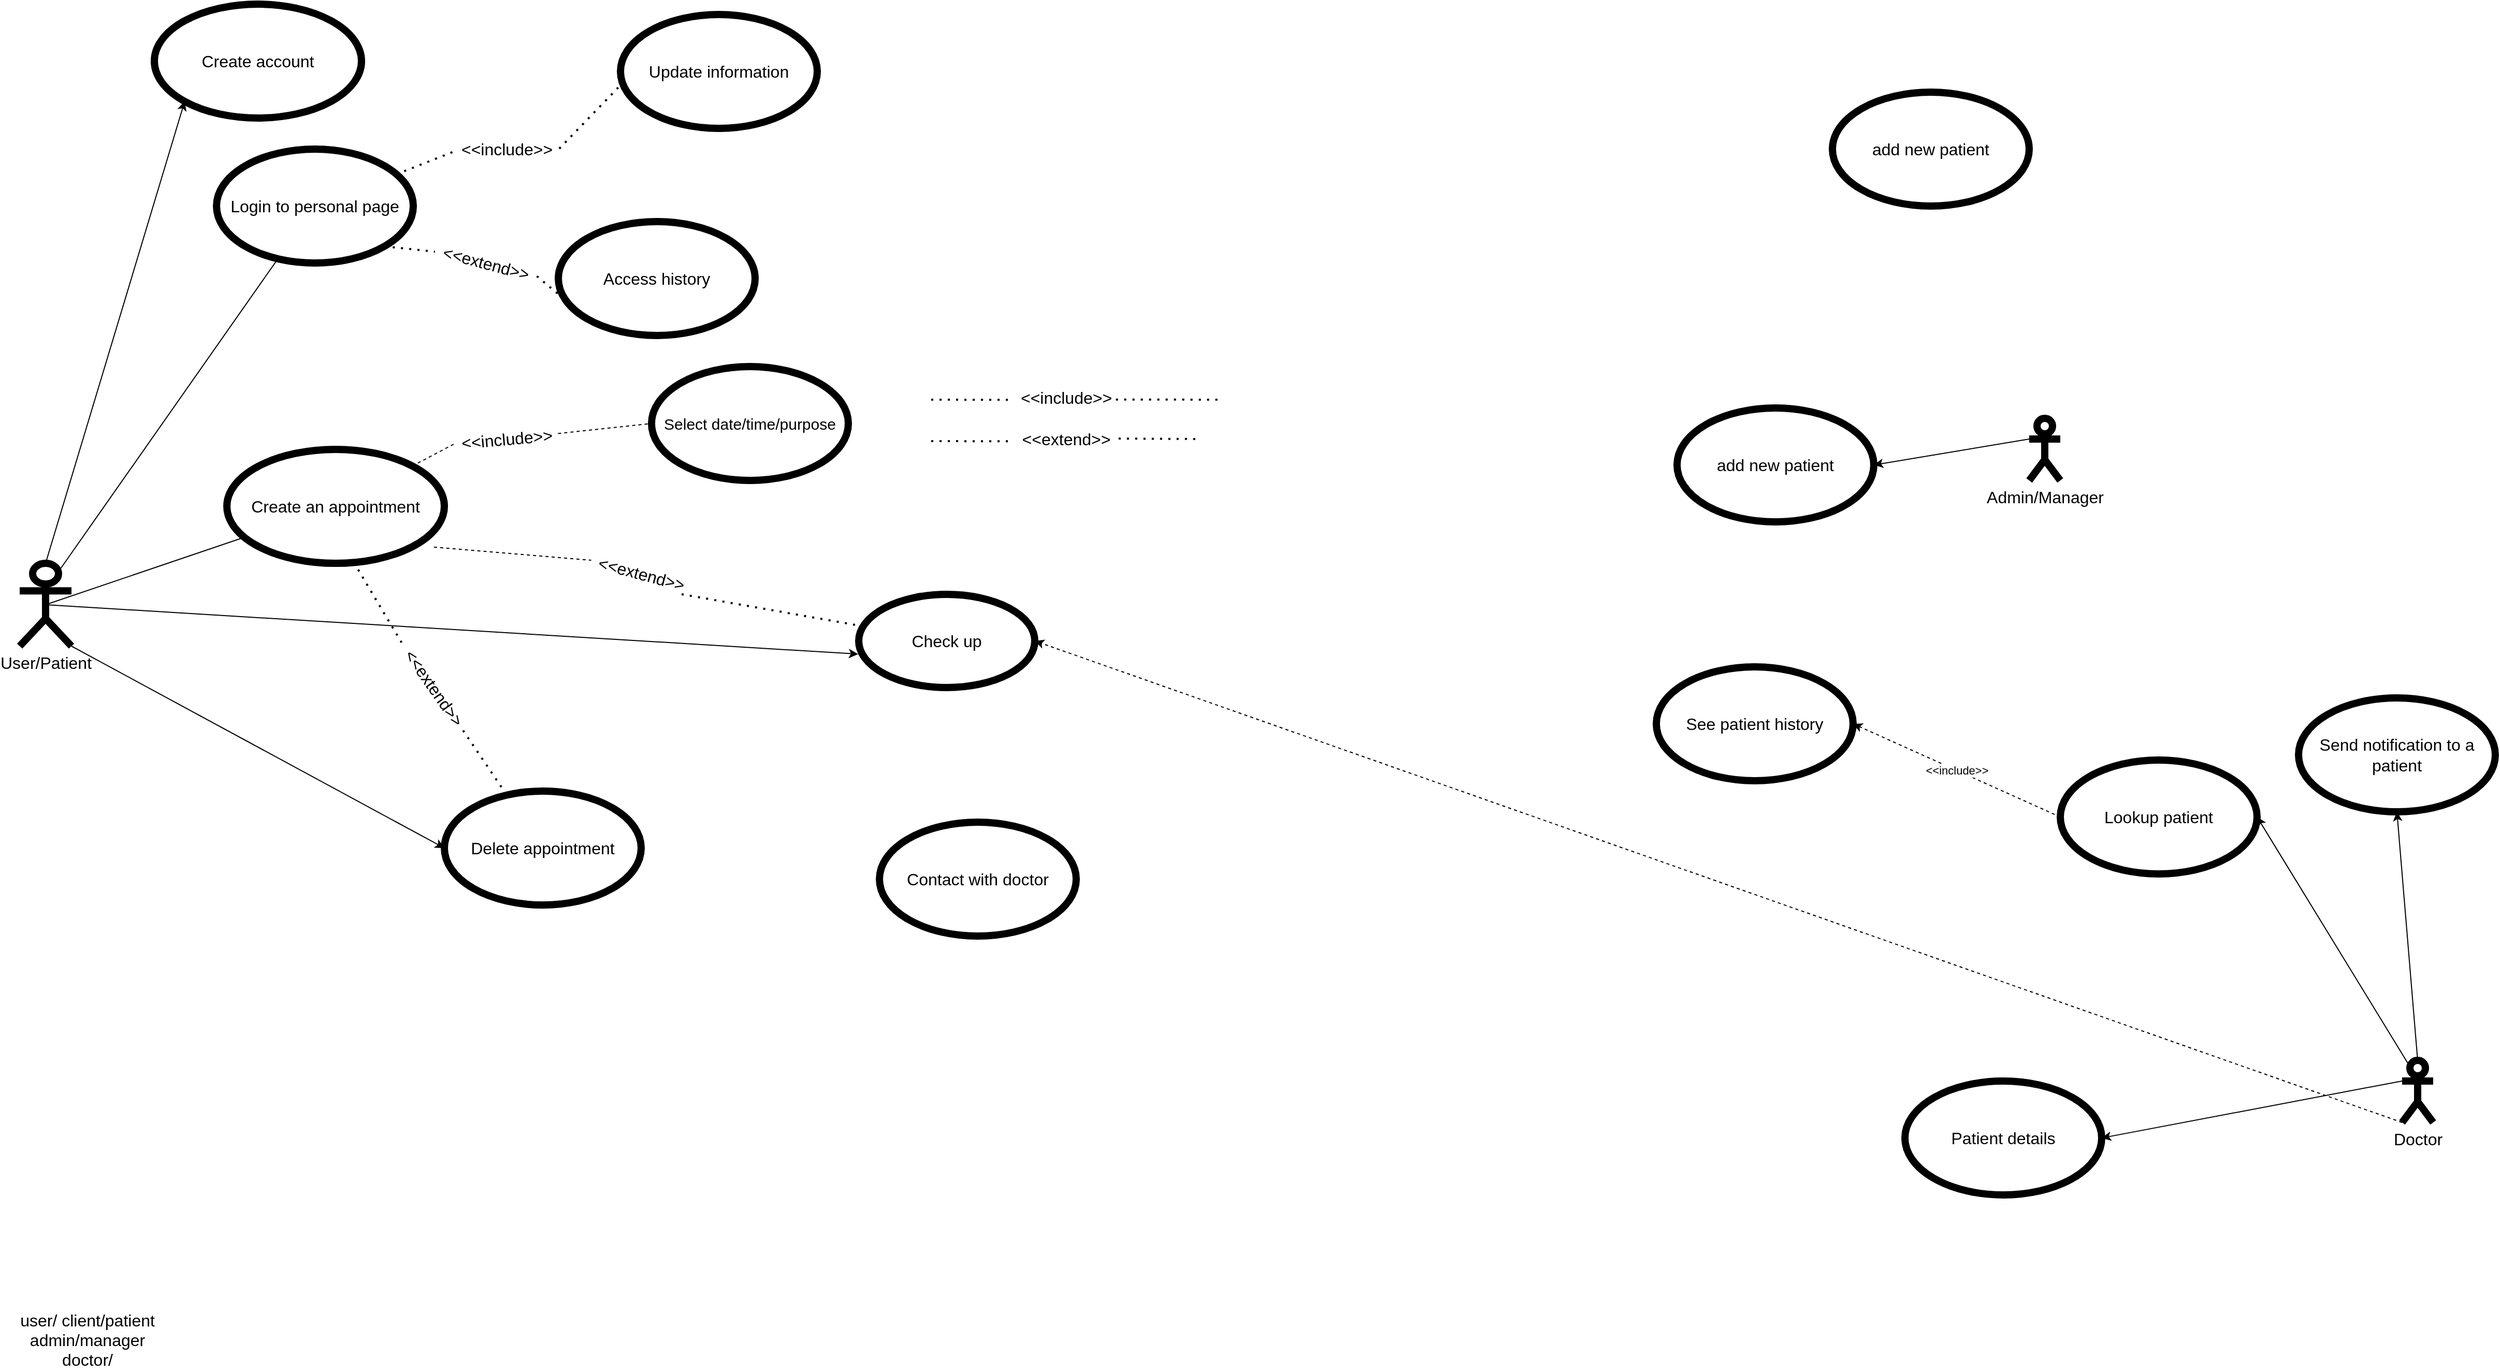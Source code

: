 <mxfile>
    <diagram id="K2-sKBXHWjVMKEcbc7tX" name="Page-1">
        <mxGraphModel dx="2392" dy="3680" grid="1" gridSize="10" guides="1" tooltips="1" connect="1" arrows="1" fold="1" page="1" pageScale="1" pageWidth="1600" pageHeight="1200" math="0" shadow="0">
            <root>
                <mxCell id="0"/>
                <mxCell id="1" parent="0"/>
                <mxCell id="7" value="&lt;font style=&quot;font-size: 16px&quot;&gt;Create account&lt;/font&gt;" style="ellipse;whiteSpace=wrap;html=1;fontSize=15;strokeWidth=7;" parent="1" vertex="1">
                    <mxGeometry x="190" y="-230" width="200" height="110" as="geometry"/>
                </mxCell>
                <mxCell id="9" value="&lt;font style=&quot;font-size: 16px&quot;&gt;Delete appointment&lt;/font&gt;" style="ellipse;whiteSpace=wrap;html=1;fontSize=15;strokeWidth=7;" parent="1" vertex="1">
                    <mxGeometry x="470" y="530" width="190" height="110" as="geometry"/>
                </mxCell>
                <mxCell id="11" value="&lt;font style=&quot;font-size: 16px&quot;&gt;Patient details&lt;/font&gt;" style="ellipse;whiteSpace=wrap;html=1;fontSize=15;strokeWidth=7;" parent="1" vertex="1">
                    <mxGeometry x="1880" y="810" width="190" height="110" as="geometry"/>
                </mxCell>
                <mxCell id="12" value="user/ client/patient&lt;br&gt;admin/manager&lt;br&gt;doctor/" style="text;html=1;align=center;verticalAlign=middle;resizable=0;points=[];autosize=1;strokeColor=none;fillColor=none;fontSize=16;" parent="1" vertex="1">
                    <mxGeometry x="50" y="1030" width="150" height="60" as="geometry"/>
                </mxCell>
                <mxCell id="13" value="User/Patient" style="shape=umlActor;verticalLabelPosition=bottom;verticalAlign=top;html=1;outlineConnect=0;fontSize=16;strokeWidth=7;" parent="1" vertex="1">
                    <mxGeometry x="60" y="310" width="50" height="80" as="geometry"/>
                </mxCell>
                <mxCell id="28" style="edgeStyle=none;html=1;exitX=0;exitY=0.333;exitDx=0;exitDy=0;exitPerimeter=0;entryX=1;entryY=0.5;entryDx=0;entryDy=0;" parent="1" source="14" target="11" edge="1">
                    <mxGeometry relative="1" as="geometry"/>
                </mxCell>
                <mxCell id="37" style="edgeStyle=none;html=1;exitX=0.25;exitY=0.1;exitDx=0;exitDy=0;exitPerimeter=0;entryX=1;entryY=0.5;entryDx=0;entryDy=0;" parent="1" source="14" target="36" edge="1">
                    <mxGeometry relative="1" as="geometry"/>
                </mxCell>
                <mxCell id="39" style="edgeStyle=none;html=1;exitX=0.5;exitY=0;exitDx=0;exitDy=0;exitPerimeter=0;entryX=0.5;entryY=1;entryDx=0;entryDy=0;" parent="1" source="14" target="38" edge="1">
                    <mxGeometry relative="1" as="geometry"/>
                </mxCell>
                <mxCell id="73" style="edgeStyle=none;html=1;exitX=0;exitY=1;exitDx=0;exitDy=0;exitPerimeter=0;entryX=1;entryY=0.5;entryDx=0;entryDy=0;dashed=1;strokeColor=default;strokeWidth=1;" parent="1" source="14" target="43" edge="1">
                    <mxGeometry relative="1" as="geometry"/>
                </mxCell>
                <mxCell id="14" value="Doctor" style="shape=umlActor;verticalLabelPosition=bottom;verticalAlign=top;html=1;outlineConnect=0;fontSize=16;strokeWidth=7;" parent="1" vertex="1">
                    <mxGeometry x="2360" y="790" width="30" height="60" as="geometry"/>
                </mxCell>
                <mxCell id="27" style="edgeStyle=none;html=1;exitX=0;exitY=0.333;exitDx=0;exitDy=0;exitPerimeter=0;entryX=1;entryY=0.5;entryDx=0;entryDy=0;" parent="1" source="15" target="26" edge="1">
                    <mxGeometry relative="1" as="geometry"/>
                </mxCell>
                <mxCell id="15" value="Admin/Manager" style="shape=umlActor;verticalLabelPosition=bottom;verticalAlign=top;html=1;outlineConnect=0;fontSize=16;strokeWidth=7;" parent="1" vertex="1">
                    <mxGeometry x="2000" y="170" width="30" height="60" as="geometry"/>
                </mxCell>
                <mxCell id="16" value="&lt;font style=&quot;font-size: 16px&quot;&gt;Create an appointment&lt;/font&gt;" style="ellipse;whiteSpace=wrap;html=1;fontSize=15;strokeWidth=7;" parent="1" vertex="1">
                    <mxGeometry x="260" y="200" width="210" height="110" as="geometry"/>
                </mxCell>
                <mxCell id="23" value="&lt;font style=&quot;font-size: 16px&quot;&gt;Login to personal page&lt;/font&gt;" style="ellipse;whiteSpace=wrap;html=1;fontSize=15;strokeWidth=7;" parent="1" vertex="1">
                    <mxGeometry x="250" y="-90" width="190" height="110" as="geometry"/>
                </mxCell>
                <mxCell id="24" value="&lt;font style=&quot;font-size: 16px&quot;&gt;Contact with doctor&lt;/font&gt;" style="ellipse;whiteSpace=wrap;html=1;fontSize=15;strokeWidth=7;" parent="1" vertex="1">
                    <mxGeometry x="890" y="560" width="190" height="110" as="geometry"/>
                </mxCell>
                <mxCell id="25" value="&lt;font style=&quot;font-size: 16px&quot;&gt;Update information&lt;/font&gt;" style="ellipse;whiteSpace=wrap;html=1;fontSize=15;strokeWidth=7;" parent="1" vertex="1">
                    <mxGeometry x="640" y="-220" width="190" height="110" as="geometry"/>
                </mxCell>
                <mxCell id="26" value="&lt;span style=&quot;font-size: 16px&quot;&gt;add new patient&lt;br&gt;&lt;/span&gt;" style="ellipse;whiteSpace=wrap;html=1;fontSize=15;strokeWidth=7;" parent="1" vertex="1">
                    <mxGeometry x="1660" y="160" width="190" height="110" as="geometry"/>
                </mxCell>
                <mxCell id="29" value="" style="endArrow=none;dashed=1;html=1;fontSize=16;entryX=0;entryY=0.5;entryDx=0;entryDy=0;startArrow=none;" parent="1" source="31" target="30" edge="1">
                    <mxGeometry width="50" height="50" relative="1" as="geometry">
                        <mxPoint x="480" y="355" as="sourcePoint"/>
                        <mxPoint x="550.711" y="305" as="targetPoint"/>
                    </mxGeometry>
                </mxCell>
                <mxCell id="30" value="Select date/time/purpose" style="ellipse;whiteSpace=wrap;html=1;fontSize=15;strokeWidth=7;" parent="1" vertex="1">
                    <mxGeometry x="670" y="120" width="190" height="110" as="geometry"/>
                </mxCell>
                <mxCell id="31" value="&amp;lt;&amp;lt;include&amp;gt;&amp;gt;" style="text;html=1;resizable=0;autosize=1;align=center;verticalAlign=middle;points=[];fillColor=none;strokeColor=none;rounded=0;fontSize=16;rotation=-5;" parent="1" vertex="1">
                    <mxGeometry x="480" y="180" width="100" height="20" as="geometry"/>
                </mxCell>
                <mxCell id="33" value="" style="endArrow=none;dashed=1;html=1;fontSize=16;entryX=0;entryY=0.5;entryDx=0;entryDy=0;" parent="1" source="16" target="31" edge="1">
                    <mxGeometry width="50" height="50" relative="1" as="geometry">
                        <mxPoint x="479.236" y="298.376" as="sourcePoint"/>
                        <mxPoint x="690.0" y="285" as="targetPoint"/>
                    </mxGeometry>
                </mxCell>
                <mxCell id="57" value="&amp;lt;&amp;lt;include&amp;gt;&amp;gt;" style="edgeStyle=none;html=1;exitX=0;exitY=0.5;exitDx=0;exitDy=0;entryX=1;entryY=0.5;entryDx=0;entryDy=0;strokeColor=default;dashed=1;strokeWidth=1;" parent="1" source="36" target="56" edge="1">
                    <mxGeometry relative="1" as="geometry"/>
                </mxCell>
                <mxCell id="36" value="&lt;font style=&quot;font-size: 16px&quot;&gt;Lookup patient&lt;/font&gt;" style="ellipse;whiteSpace=wrap;html=1;fontSize=15;strokeWidth=7;" parent="1" vertex="1">
                    <mxGeometry x="2030" y="500" width="190" height="110" as="geometry"/>
                </mxCell>
                <mxCell id="62" value="&amp;lt;&amp;lt;include&amp;gt;&amp;gt;" style="text;html=1;resizable=0;autosize=1;align=center;verticalAlign=middle;points=[];fillColor=none;strokeColor=none;rounded=0;fontSize=16;rotation=0;" parent="1" vertex="1">
                    <mxGeometry x="480" y="-100" width="100" height="20" as="geometry"/>
                </mxCell>
                <mxCell id="38" value="&lt;font style=&quot;font-size: 16px&quot;&gt;Send notification to a patient&lt;/font&gt;" style="ellipse;whiteSpace=wrap;html=1;fontSize=15;strokeWidth=7;" parent="1" vertex="1">
                    <mxGeometry x="2260" y="440" width="190" height="110" as="geometry"/>
                </mxCell>
                <mxCell id="63" value="" style="endArrow=none;dashed=1;html=1;dashPattern=1 3;strokeWidth=2;fontSize=16;entryX=-0.003;entryY=0.608;entryDx=0;entryDy=0;entryPerimeter=0;" parent="1" source="23" target="62" edge="1">
                    <mxGeometry width="50" height="50" relative="1" as="geometry">
                        <mxPoint x="960" y="172" as="sourcePoint"/>
                        <mxPoint x="740" y="220" as="targetPoint"/>
                    </mxGeometry>
                </mxCell>
                <mxCell id="40" value="" style="endArrow=classic;html=1;fontSize=16;entryX=0;entryY=1;entryDx=0;entryDy=0;exitX=0.5;exitY=0;exitDx=0;exitDy=0;exitPerimeter=0;" parent="1" source="13" target="7" edge="1">
                    <mxGeometry width="50" height="50" relative="1" as="geometry">
                        <mxPoint x="440" y="380" as="sourcePoint"/>
                        <mxPoint x="490" y="330" as="targetPoint"/>
                    </mxGeometry>
                </mxCell>
                <mxCell id="64" value="" style="endArrow=none;dashed=1;html=1;dashPattern=1 3;strokeWidth=2;fontSize=16;exitX=1.009;exitY=0.478;exitDx=0;exitDy=0;exitPerimeter=0;entryX=0.005;entryY=0.612;entryDx=0;entryDy=0;entryPerimeter=0;" parent="1" source="62" target="25" edge="1">
                    <mxGeometry width="50" height="50" relative="1" as="geometry">
                        <mxPoint x="970" y="182" as="sourcePoint"/>
                        <mxPoint x="1220" y="170" as="targetPoint"/>
                    </mxGeometry>
                </mxCell>
                <mxCell id="41" value="" style="endArrow=none;html=1;fontSize=16;exitX=0.75;exitY=0.1;exitDx=0;exitDy=0;exitPerimeter=0;" parent="1" source="13" target="23" edge="1">
                    <mxGeometry width="50" height="50" relative="1" as="geometry">
                        <mxPoint x="770" y="370" as="sourcePoint"/>
                        <mxPoint x="820" y="320" as="targetPoint"/>
                    </mxGeometry>
                </mxCell>
                <mxCell id="65" value="&lt;font style=&quot;font-size: 16px&quot;&gt;Access history&lt;/font&gt;" style="ellipse;whiteSpace=wrap;html=1;fontSize=15;strokeWidth=7;" parent="1" vertex="1">
                    <mxGeometry x="580" y="-20" width="190" height="110" as="geometry"/>
                </mxCell>
                <mxCell id="42" value="" style="endArrow=none;html=1;fontSize=16;exitX=0.5;exitY=0.5;exitDx=0;exitDy=0;exitPerimeter=0;" parent="1" source="13" target="16" edge="1">
                    <mxGeometry width="50" height="50" relative="1" as="geometry">
                        <mxPoint x="780" y="380" as="sourcePoint"/>
                        <mxPoint x="830" y="330" as="targetPoint"/>
                    </mxGeometry>
                </mxCell>
                <mxCell id="66" value="&amp;lt;&amp;lt;extend&amp;gt;&amp;gt;" style="text;html=1;resizable=0;autosize=1;align=center;verticalAlign=middle;points=[];fillColor=none;strokeColor=none;rounded=0;fontSize=16;rotation=0;" parent="1" vertex="1">
                    <mxGeometry x="1020" y="180" width="100" height="20" as="geometry"/>
                </mxCell>
                <mxCell id="43" value="Check up" style="ellipse;whiteSpace=wrap;html=1;fontSize=16;strokeWidth=7;" parent="1" vertex="1">
                    <mxGeometry x="870" y="340" width="170" height="90" as="geometry"/>
                </mxCell>
                <mxCell id="67" value="" style="endArrow=none;dashed=1;html=1;dashPattern=1 3;strokeWidth=2;fontSize=16;entryX=-0.003;entryY=0.608;entryDx=0;entryDy=0;entryPerimeter=0;" parent="1" target="66" edge="1">
                    <mxGeometry width="50" height="50" relative="1" as="geometry">
                        <mxPoint x="940" y="192" as="sourcePoint"/>
                        <mxPoint x="720" y="240" as="targetPoint"/>
                    </mxGeometry>
                </mxCell>
                <mxCell id="44" value="&amp;lt;&amp;lt;extend&amp;gt;&amp;gt;" style="text;html=1;resizable=0;autosize=1;align=center;verticalAlign=middle;points=[];fillColor=none;strokeColor=none;rounded=0;fontSize=16;rotation=15;" parent="1" vertex="1">
                    <mxGeometry x="610" y="310" width="100" height="20" as="geometry"/>
                </mxCell>
                <mxCell id="68" value="" style="endArrow=none;dashed=1;html=1;dashPattern=1 3;strokeWidth=2;fontSize=16;exitX=1.009;exitY=0.478;exitDx=0;exitDy=0;exitPerimeter=0;" parent="1" source="66" edge="1">
                    <mxGeometry width="50" height="50" relative="1" as="geometry">
                        <mxPoint x="950" y="202" as="sourcePoint"/>
                        <mxPoint x="1200" y="190" as="targetPoint"/>
                    </mxGeometry>
                </mxCell>
                <mxCell id="45" value="" style="endArrow=none;dashed=1;html=1;fontSize=16;entryX=0;entryY=0.5;entryDx=0;entryDy=0;exitX=0.952;exitY=0.858;exitDx=0;exitDy=0;exitPerimeter=0;" parent="1" source="16" target="44" edge="1">
                    <mxGeometry width="50" height="50" relative="1" as="geometry">
                        <mxPoint x="589.999" y="315.99" as="sourcePoint"/>
                        <mxPoint x="840.98" y="385" as="targetPoint"/>
                    </mxGeometry>
                </mxCell>
                <mxCell id="69" value="&amp;lt;&amp;lt;extend&amp;gt;&amp;gt;" style="text;html=1;resizable=0;autosize=1;align=center;verticalAlign=middle;points=[];fillColor=none;strokeColor=none;rounded=0;fontSize=16;rotation=15;" parent="1" vertex="1">
                    <mxGeometry x="460.0" y="10" width="100" height="20" as="geometry"/>
                </mxCell>
                <mxCell id="46" value="" style="endArrow=none;dashed=1;html=1;dashPattern=1 3;strokeWidth=2;fontSize=16;entryX=0.925;entryY=0.956;entryDx=0;entryDy=0;entryPerimeter=0;" parent="1" source="43" target="44" edge="1">
                    <mxGeometry width="50" height="50" relative="1" as="geometry">
                        <mxPoint x="450" y="510" as="sourcePoint"/>
                        <mxPoint x="500" y="460" as="targetPoint"/>
                    </mxGeometry>
                </mxCell>
                <mxCell id="70" value="" style="endArrow=none;dashed=1;html=1;dashPattern=1 3;strokeWidth=2;fontSize=16;entryX=-0.003;entryY=0.608;entryDx=0;entryDy=0;entryPerimeter=0;exitX=1;exitY=1;exitDx=0;exitDy=0;" parent="1" source="23" target="69" edge="1">
                    <mxGeometry width="50" height="50" relative="1" as="geometry">
                        <mxPoint x="305.76" y="33.75" as="sourcePoint"/>
                        <mxPoint x="10.92" y="156.25" as="targetPoint"/>
                    </mxGeometry>
                </mxCell>
                <mxCell id="47" value="&amp;lt;&amp;lt;extend&amp;gt;&amp;gt;" style="text;html=1;resizable=0;autosize=1;align=center;verticalAlign=middle;points=[];fillColor=none;strokeColor=none;rounded=0;fontSize=16;rotation=55;" parent="1" vertex="1">
                    <mxGeometry x="410" y="420" width="100" height="20" as="geometry"/>
                </mxCell>
                <mxCell id="71" value="" style="endArrow=none;dashed=1;html=1;dashPattern=1 3;strokeWidth=2;fontSize=16;exitX=1.009;exitY=0.478;exitDx=0;exitDy=0;exitPerimeter=0;entryX=0.045;entryY=0.702;entryDx=0;entryDy=0;entryPerimeter=0;" parent="1" source="69" target="65" edge="1">
                    <mxGeometry width="50" height="50" relative="1" as="geometry">
                        <mxPoint x="240.92" y="118.25" as="sourcePoint"/>
                        <mxPoint x="424.245" y="103.51" as="targetPoint"/>
                    </mxGeometry>
                </mxCell>
                <mxCell id="50" value="" style="endArrow=none;dashed=1;html=1;dashPattern=1 3;strokeWidth=2;fontSize=16;exitX=0.584;exitY=0.993;exitDx=0;exitDy=0;exitPerimeter=0;entryX=-0.004;entryY=0.547;entryDx=0;entryDy=0;entryPerimeter=0;" parent="1" source="16" target="47" edge="1">
                    <mxGeometry width="50" height="50" relative="1" as="geometry">
                        <mxPoint x="450" y="510" as="sourcePoint"/>
                        <mxPoint x="370" y="410" as="targetPoint"/>
                    </mxGeometry>
                </mxCell>
                <mxCell id="51" value="" style="endArrow=none;dashed=1;html=1;dashPattern=1 3;strokeWidth=2;fontSize=16;" parent="1" source="47" target="9" edge="1">
                    <mxGeometry width="50" height="50" relative="1" as="geometry">
                        <mxPoint x="392.64" y="319.23" as="sourcePoint"/>
                        <mxPoint x="438.752" y="399.209" as="targetPoint"/>
                    </mxGeometry>
                </mxCell>
                <mxCell id="52" value="" style="endArrow=classic;html=1;fontSize=16;entryX=0;entryY=0.5;entryDx=0;entryDy=0;exitX=1;exitY=1;exitDx=0;exitDy=0;exitPerimeter=0;" parent="1" source="13" target="9" edge="1">
                    <mxGeometry width="50" height="50" relative="1" as="geometry">
                        <mxPoint x="450" y="510" as="sourcePoint"/>
                        <mxPoint x="500" y="460" as="targetPoint"/>
                    </mxGeometry>
                </mxCell>
                <mxCell id="54" value="&amp;lt;&amp;lt;include&amp;gt;&amp;gt;" style="text;html=1;resizable=0;autosize=1;align=center;verticalAlign=middle;points=[];fillColor=none;strokeColor=none;rounded=0;fontSize=16;rotation=0;" parent="1" vertex="1">
                    <mxGeometry x="1020" y="140" width="100" height="20" as="geometry"/>
                </mxCell>
                <mxCell id="55" value="" style="endArrow=none;dashed=1;html=1;dashPattern=1 3;strokeWidth=2;fontSize=16;entryX=-0.003;entryY=0.608;entryDx=0;entryDy=0;entryPerimeter=0;" parent="1" target="54" edge="1">
                    <mxGeometry width="50" height="50" relative="1" as="geometry">
                        <mxPoint x="940" y="152" as="sourcePoint"/>
                        <mxPoint x="720" y="200" as="targetPoint"/>
                    </mxGeometry>
                </mxCell>
                <mxCell id="56" value="&lt;span style=&quot;font-size: 16px&quot;&gt;See patient history&lt;/span&gt;" style="ellipse;whiteSpace=wrap;html=1;fontSize=15;strokeWidth=7;" parent="1" vertex="1">
                    <mxGeometry x="1640" y="410" width="190" height="110" as="geometry"/>
                </mxCell>
                <mxCell id="72" value="" style="endArrow=none;dashed=1;html=1;dashPattern=1 3;strokeWidth=2;fontSize=16;exitX=0.983;exitY=0.591;exitDx=0;exitDy=0;exitPerimeter=0;" parent="1" source="54" edge="1">
                    <mxGeometry width="50" height="50" relative="1" as="geometry">
                        <mxPoint x="1130.9" y="199.56" as="sourcePoint"/>
                        <mxPoint x="1220" y="152" as="targetPoint"/>
                    </mxGeometry>
                </mxCell>
                <mxCell id="53" value="" style="endArrow=classic;html=1;fontSize=16;exitX=0.5;exitY=0.5;exitDx=0;exitDy=0;exitPerimeter=0;entryX=-0.003;entryY=0.641;entryDx=0;entryDy=0;entryPerimeter=0;" parent="1" source="13" target="43" edge="1">
                    <mxGeometry width="50" height="50" relative="1" as="geometry">
                        <mxPoint x="450" y="460" as="sourcePoint"/>
                        <mxPoint x="500" y="410" as="targetPoint"/>
                    </mxGeometry>
                </mxCell>
                <mxCell id="74" value="&lt;span style=&quot;font-size: 16px&quot;&gt;add new patient&lt;br&gt;&lt;/span&gt;" style="ellipse;whiteSpace=wrap;html=1;fontSize=15;strokeWidth=7;" vertex="1" parent="1">
                    <mxGeometry x="1810" y="-145" width="190" height="110" as="geometry"/>
                </mxCell>
            </root>
        </mxGraphModel>
    </diagram>
</mxfile>